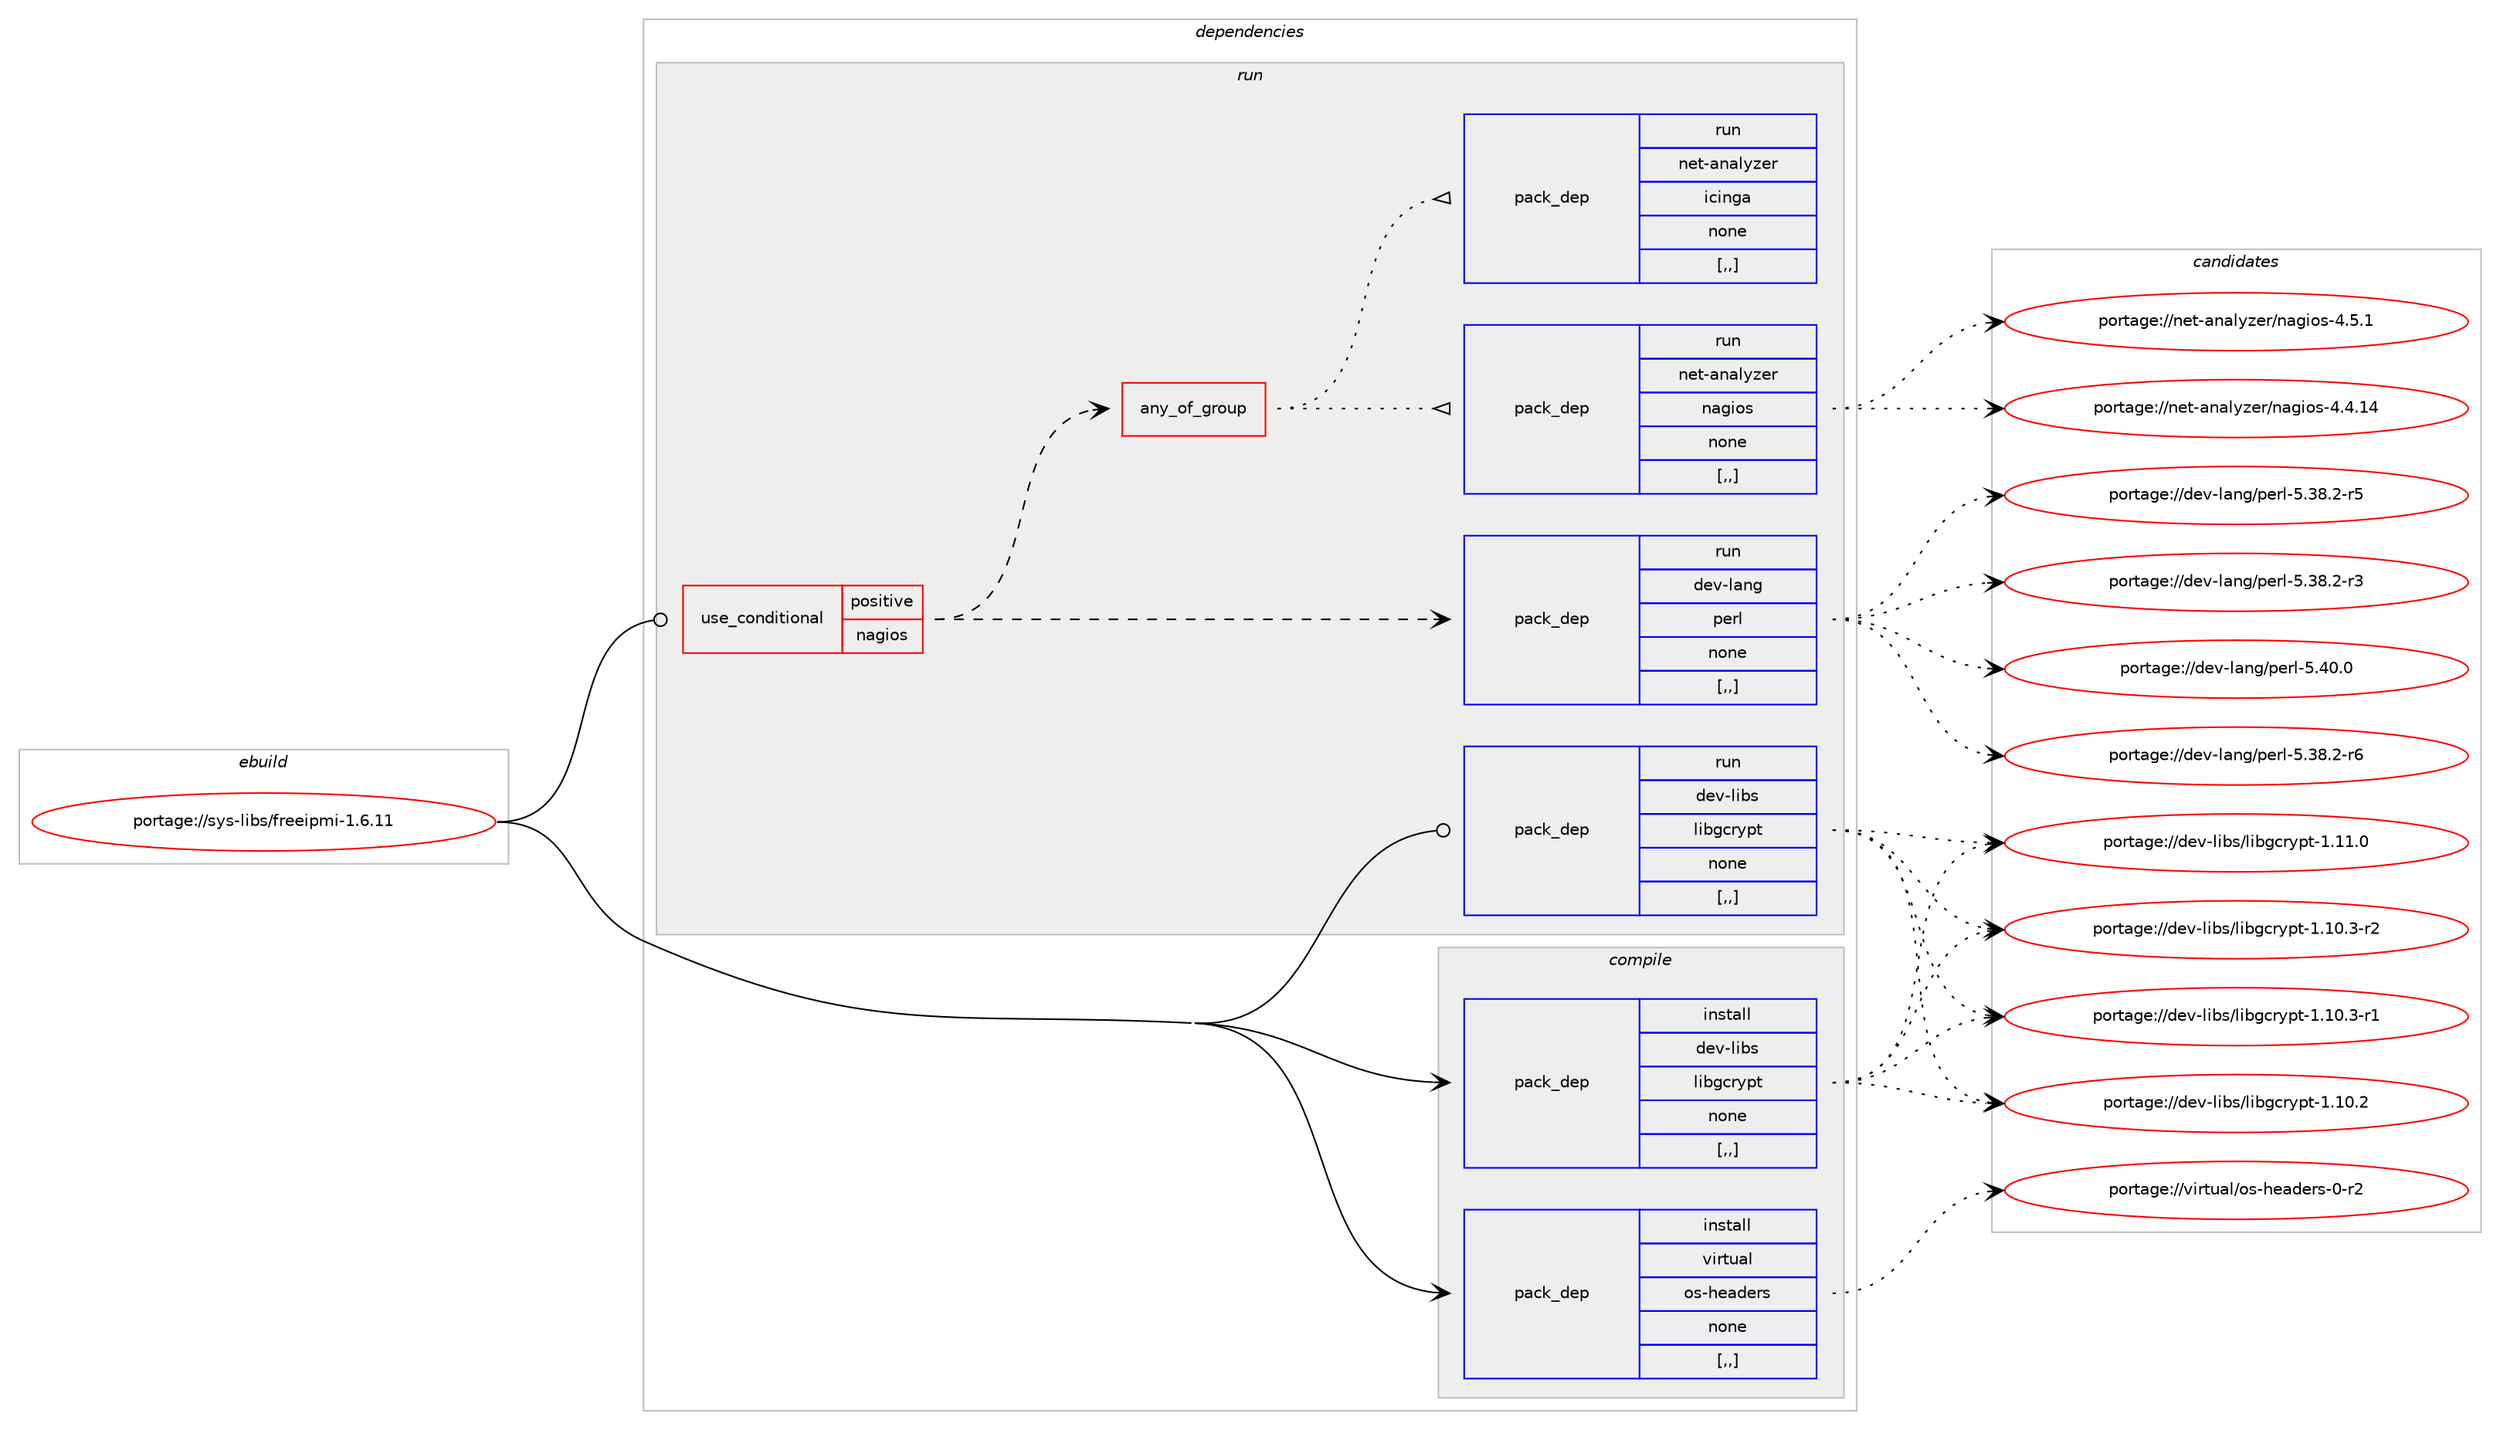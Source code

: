 digraph prolog {

# *************
# Graph options
# *************

newrank=true;
concentrate=true;
compound=true;
graph [rankdir=LR,fontname=Helvetica,fontsize=10,ranksep=1.5];#, ranksep=2.5, nodesep=0.2];
edge  [arrowhead=vee];
node  [fontname=Helvetica,fontsize=10];

# **********
# The ebuild
# **********

subgraph cluster_leftcol {
color=gray;
label=<<i>ebuild</i>>;
id [label="portage://sys-libs/freeipmi-1.6.11", color=red, width=4, href="../sys-libs/freeipmi-1.6.11.svg"];
}

# ****************
# The dependencies
# ****************

subgraph cluster_midcol {
color=gray;
label=<<i>dependencies</i>>;
subgraph cluster_compile {
fillcolor="#eeeeee";
style=filled;
label=<<i>compile</i>>;
subgraph pack692923 {
dependency950943 [label=<<TABLE BORDER="0" CELLBORDER="1" CELLSPACING="0" CELLPADDING="4" WIDTH="220"><TR><TD ROWSPAN="6" CELLPADDING="30">pack_dep</TD></TR><TR><TD WIDTH="110">install</TD></TR><TR><TD>dev-libs</TD></TR><TR><TD>libgcrypt</TD></TR><TR><TD>none</TD></TR><TR><TD>[,,]</TD></TR></TABLE>>, shape=none, color=blue];
}
id:e -> dependency950943:w [weight=20,style="solid",arrowhead="vee"];
subgraph pack692924 {
dependency950944 [label=<<TABLE BORDER="0" CELLBORDER="1" CELLSPACING="0" CELLPADDING="4" WIDTH="220"><TR><TD ROWSPAN="6" CELLPADDING="30">pack_dep</TD></TR><TR><TD WIDTH="110">install</TD></TR><TR><TD>virtual</TD></TR><TR><TD>os-headers</TD></TR><TR><TD>none</TD></TR><TR><TD>[,,]</TD></TR></TABLE>>, shape=none, color=blue];
}
id:e -> dependency950944:w [weight=20,style="solid",arrowhead="vee"];
}
subgraph cluster_compileandrun {
fillcolor="#eeeeee";
style=filled;
label=<<i>compile and run</i>>;
}
subgraph cluster_run {
fillcolor="#eeeeee";
style=filled;
label=<<i>run</i>>;
subgraph cond251289 {
dependency950945 [label=<<TABLE BORDER="0" CELLBORDER="1" CELLSPACING="0" CELLPADDING="4"><TR><TD ROWSPAN="3" CELLPADDING="10">use_conditional</TD></TR><TR><TD>positive</TD></TR><TR><TD>nagios</TD></TR></TABLE>>, shape=none, color=red];
subgraph any6295 {
dependency950946 [label=<<TABLE BORDER="0" CELLBORDER="1" CELLSPACING="0" CELLPADDING="4"><TR><TD CELLPADDING="10">any_of_group</TD></TR></TABLE>>, shape=none, color=red];subgraph pack692925 {
dependency950947 [label=<<TABLE BORDER="0" CELLBORDER="1" CELLSPACING="0" CELLPADDING="4" WIDTH="220"><TR><TD ROWSPAN="6" CELLPADDING="30">pack_dep</TD></TR><TR><TD WIDTH="110">run</TD></TR><TR><TD>net-analyzer</TD></TR><TR><TD>icinga</TD></TR><TR><TD>none</TD></TR><TR><TD>[,,]</TD></TR></TABLE>>, shape=none, color=blue];
}
dependency950946:e -> dependency950947:w [weight=20,style="dotted",arrowhead="oinv"];
subgraph pack692926 {
dependency950948 [label=<<TABLE BORDER="0" CELLBORDER="1" CELLSPACING="0" CELLPADDING="4" WIDTH="220"><TR><TD ROWSPAN="6" CELLPADDING="30">pack_dep</TD></TR><TR><TD WIDTH="110">run</TD></TR><TR><TD>net-analyzer</TD></TR><TR><TD>nagios</TD></TR><TR><TD>none</TD></TR><TR><TD>[,,]</TD></TR></TABLE>>, shape=none, color=blue];
}
dependency950946:e -> dependency950948:w [weight=20,style="dotted",arrowhead="oinv"];
}
dependency950945:e -> dependency950946:w [weight=20,style="dashed",arrowhead="vee"];
subgraph pack692927 {
dependency950949 [label=<<TABLE BORDER="0" CELLBORDER="1" CELLSPACING="0" CELLPADDING="4" WIDTH="220"><TR><TD ROWSPAN="6" CELLPADDING="30">pack_dep</TD></TR><TR><TD WIDTH="110">run</TD></TR><TR><TD>dev-lang</TD></TR><TR><TD>perl</TD></TR><TR><TD>none</TD></TR><TR><TD>[,,]</TD></TR></TABLE>>, shape=none, color=blue];
}
dependency950945:e -> dependency950949:w [weight=20,style="dashed",arrowhead="vee"];
}
id:e -> dependency950945:w [weight=20,style="solid",arrowhead="odot"];
subgraph pack692928 {
dependency950950 [label=<<TABLE BORDER="0" CELLBORDER="1" CELLSPACING="0" CELLPADDING="4" WIDTH="220"><TR><TD ROWSPAN="6" CELLPADDING="30">pack_dep</TD></TR><TR><TD WIDTH="110">run</TD></TR><TR><TD>dev-libs</TD></TR><TR><TD>libgcrypt</TD></TR><TR><TD>none</TD></TR><TR><TD>[,,]</TD></TR></TABLE>>, shape=none, color=blue];
}
id:e -> dependency950950:w [weight=20,style="solid",arrowhead="odot"];
}
}

# **************
# The candidates
# **************

subgraph cluster_choices {
rank=same;
color=gray;
label=<<i>candidates</i>>;

subgraph choice692923 {
color=black;
nodesep=1;
choice100101118451081059811547108105981039911412111211645494649494648 [label="portage://dev-libs/libgcrypt-1.11.0", color=red, width=4,href="../dev-libs/libgcrypt-1.11.0.svg"];
choice1001011184510810598115471081059810399114121112116454946494846514511450 [label="portage://dev-libs/libgcrypt-1.10.3-r2", color=red, width=4,href="../dev-libs/libgcrypt-1.10.3-r2.svg"];
choice1001011184510810598115471081059810399114121112116454946494846514511449 [label="portage://dev-libs/libgcrypt-1.10.3-r1", color=red, width=4,href="../dev-libs/libgcrypt-1.10.3-r1.svg"];
choice100101118451081059811547108105981039911412111211645494649484650 [label="portage://dev-libs/libgcrypt-1.10.2", color=red, width=4,href="../dev-libs/libgcrypt-1.10.2.svg"];
dependency950943:e -> choice100101118451081059811547108105981039911412111211645494649494648:w [style=dotted,weight="100"];
dependency950943:e -> choice1001011184510810598115471081059810399114121112116454946494846514511450:w [style=dotted,weight="100"];
dependency950943:e -> choice1001011184510810598115471081059810399114121112116454946494846514511449:w [style=dotted,weight="100"];
dependency950943:e -> choice100101118451081059811547108105981039911412111211645494649484650:w [style=dotted,weight="100"];
}
subgraph choice692924 {
color=black;
nodesep=1;
choice1181051141161179710847111115451041019710010111411545484511450 [label="portage://virtual/os-headers-0-r2", color=red, width=4,href="../virtual/os-headers-0-r2.svg"];
dependency950944:e -> choice1181051141161179710847111115451041019710010111411545484511450:w [style=dotted,weight="100"];
}
subgraph choice692925 {
color=black;
nodesep=1;
}
subgraph choice692926 {
color=black;
nodesep=1;
choice1101011164597110971081211221011144711097103105111115455246534649 [label="portage://net-analyzer/nagios-4.5.1", color=red, width=4,href="../net-analyzer/nagios-4.5.1.svg"];
choice110101116459711097108121122101114471109710310511111545524652464952 [label="portage://net-analyzer/nagios-4.4.14", color=red, width=4,href="../net-analyzer/nagios-4.4.14.svg"];
dependency950948:e -> choice1101011164597110971081211221011144711097103105111115455246534649:w [style=dotted,weight="100"];
dependency950948:e -> choice110101116459711097108121122101114471109710310511111545524652464952:w [style=dotted,weight="100"];
}
subgraph choice692927 {
color=black;
nodesep=1;
choice10010111845108971101034711210111410845534652484648 [label="portage://dev-lang/perl-5.40.0", color=red, width=4,href="../dev-lang/perl-5.40.0.svg"];
choice100101118451089711010347112101114108455346515646504511454 [label="portage://dev-lang/perl-5.38.2-r6", color=red, width=4,href="../dev-lang/perl-5.38.2-r6.svg"];
choice100101118451089711010347112101114108455346515646504511453 [label="portage://dev-lang/perl-5.38.2-r5", color=red, width=4,href="../dev-lang/perl-5.38.2-r5.svg"];
choice100101118451089711010347112101114108455346515646504511451 [label="portage://dev-lang/perl-5.38.2-r3", color=red, width=4,href="../dev-lang/perl-5.38.2-r3.svg"];
dependency950949:e -> choice10010111845108971101034711210111410845534652484648:w [style=dotted,weight="100"];
dependency950949:e -> choice100101118451089711010347112101114108455346515646504511454:w [style=dotted,weight="100"];
dependency950949:e -> choice100101118451089711010347112101114108455346515646504511453:w [style=dotted,weight="100"];
dependency950949:e -> choice100101118451089711010347112101114108455346515646504511451:w [style=dotted,weight="100"];
}
subgraph choice692928 {
color=black;
nodesep=1;
choice100101118451081059811547108105981039911412111211645494649494648 [label="portage://dev-libs/libgcrypt-1.11.0", color=red, width=4,href="../dev-libs/libgcrypt-1.11.0.svg"];
choice1001011184510810598115471081059810399114121112116454946494846514511450 [label="portage://dev-libs/libgcrypt-1.10.3-r2", color=red, width=4,href="../dev-libs/libgcrypt-1.10.3-r2.svg"];
choice1001011184510810598115471081059810399114121112116454946494846514511449 [label="portage://dev-libs/libgcrypt-1.10.3-r1", color=red, width=4,href="../dev-libs/libgcrypt-1.10.3-r1.svg"];
choice100101118451081059811547108105981039911412111211645494649484650 [label="portage://dev-libs/libgcrypt-1.10.2", color=red, width=4,href="../dev-libs/libgcrypt-1.10.2.svg"];
dependency950950:e -> choice100101118451081059811547108105981039911412111211645494649494648:w [style=dotted,weight="100"];
dependency950950:e -> choice1001011184510810598115471081059810399114121112116454946494846514511450:w [style=dotted,weight="100"];
dependency950950:e -> choice1001011184510810598115471081059810399114121112116454946494846514511449:w [style=dotted,weight="100"];
dependency950950:e -> choice100101118451081059811547108105981039911412111211645494649484650:w [style=dotted,weight="100"];
}
}

}
